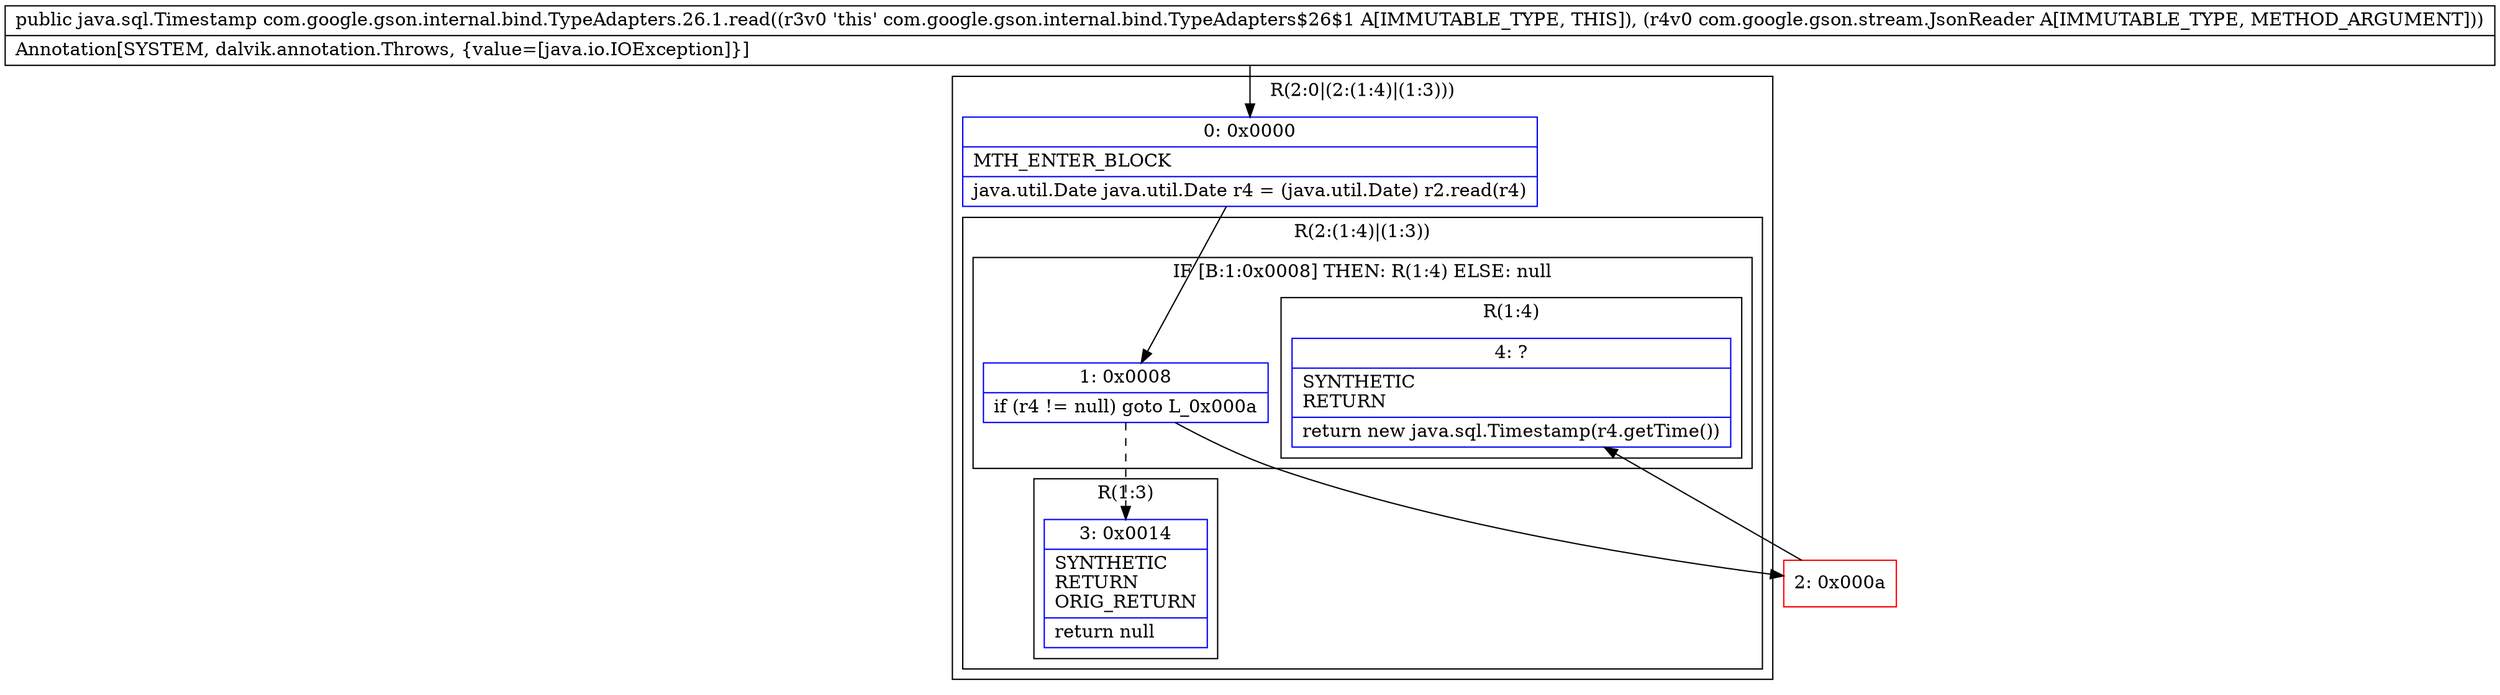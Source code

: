 digraph "CFG forcom.google.gson.internal.bind.TypeAdapters.26.1.read(Lcom\/google\/gson\/stream\/JsonReader;)Ljava\/sql\/Timestamp;" {
subgraph cluster_Region_1203735813 {
label = "R(2:0|(2:(1:4)|(1:3)))";
node [shape=record,color=blue];
Node_0 [shape=record,label="{0\:\ 0x0000|MTH_ENTER_BLOCK\l|java.util.Date java.util.Date r4 = (java.util.Date) r2.read(r4)\l}"];
subgraph cluster_Region_1234163452 {
label = "R(2:(1:4)|(1:3))";
node [shape=record,color=blue];
subgraph cluster_IfRegion_679904993 {
label = "IF [B:1:0x0008] THEN: R(1:4) ELSE: null";
node [shape=record,color=blue];
Node_1 [shape=record,label="{1\:\ 0x0008|if (r4 != null) goto L_0x000a\l}"];
subgraph cluster_Region_9527893 {
label = "R(1:4)";
node [shape=record,color=blue];
Node_4 [shape=record,label="{4\:\ ?|SYNTHETIC\lRETURN\l|return new java.sql.Timestamp(r4.getTime())\l}"];
}
}
subgraph cluster_Region_1373733341 {
label = "R(1:3)";
node [shape=record,color=blue];
Node_3 [shape=record,label="{3\:\ 0x0014|SYNTHETIC\lRETURN\lORIG_RETURN\l|return null\l}"];
}
}
}
Node_2 [shape=record,color=red,label="{2\:\ 0x000a}"];
MethodNode[shape=record,label="{public java.sql.Timestamp com.google.gson.internal.bind.TypeAdapters.26.1.read((r3v0 'this' com.google.gson.internal.bind.TypeAdapters$26$1 A[IMMUTABLE_TYPE, THIS]), (r4v0 com.google.gson.stream.JsonReader A[IMMUTABLE_TYPE, METHOD_ARGUMENT]))  | Annotation[SYSTEM, dalvik.annotation.Throws, \{value=[java.io.IOException]\}]\l}"];
MethodNode -> Node_0;
Node_0 -> Node_1;
Node_1 -> Node_2;
Node_1 -> Node_3[style=dashed];
Node_2 -> Node_4;
}

